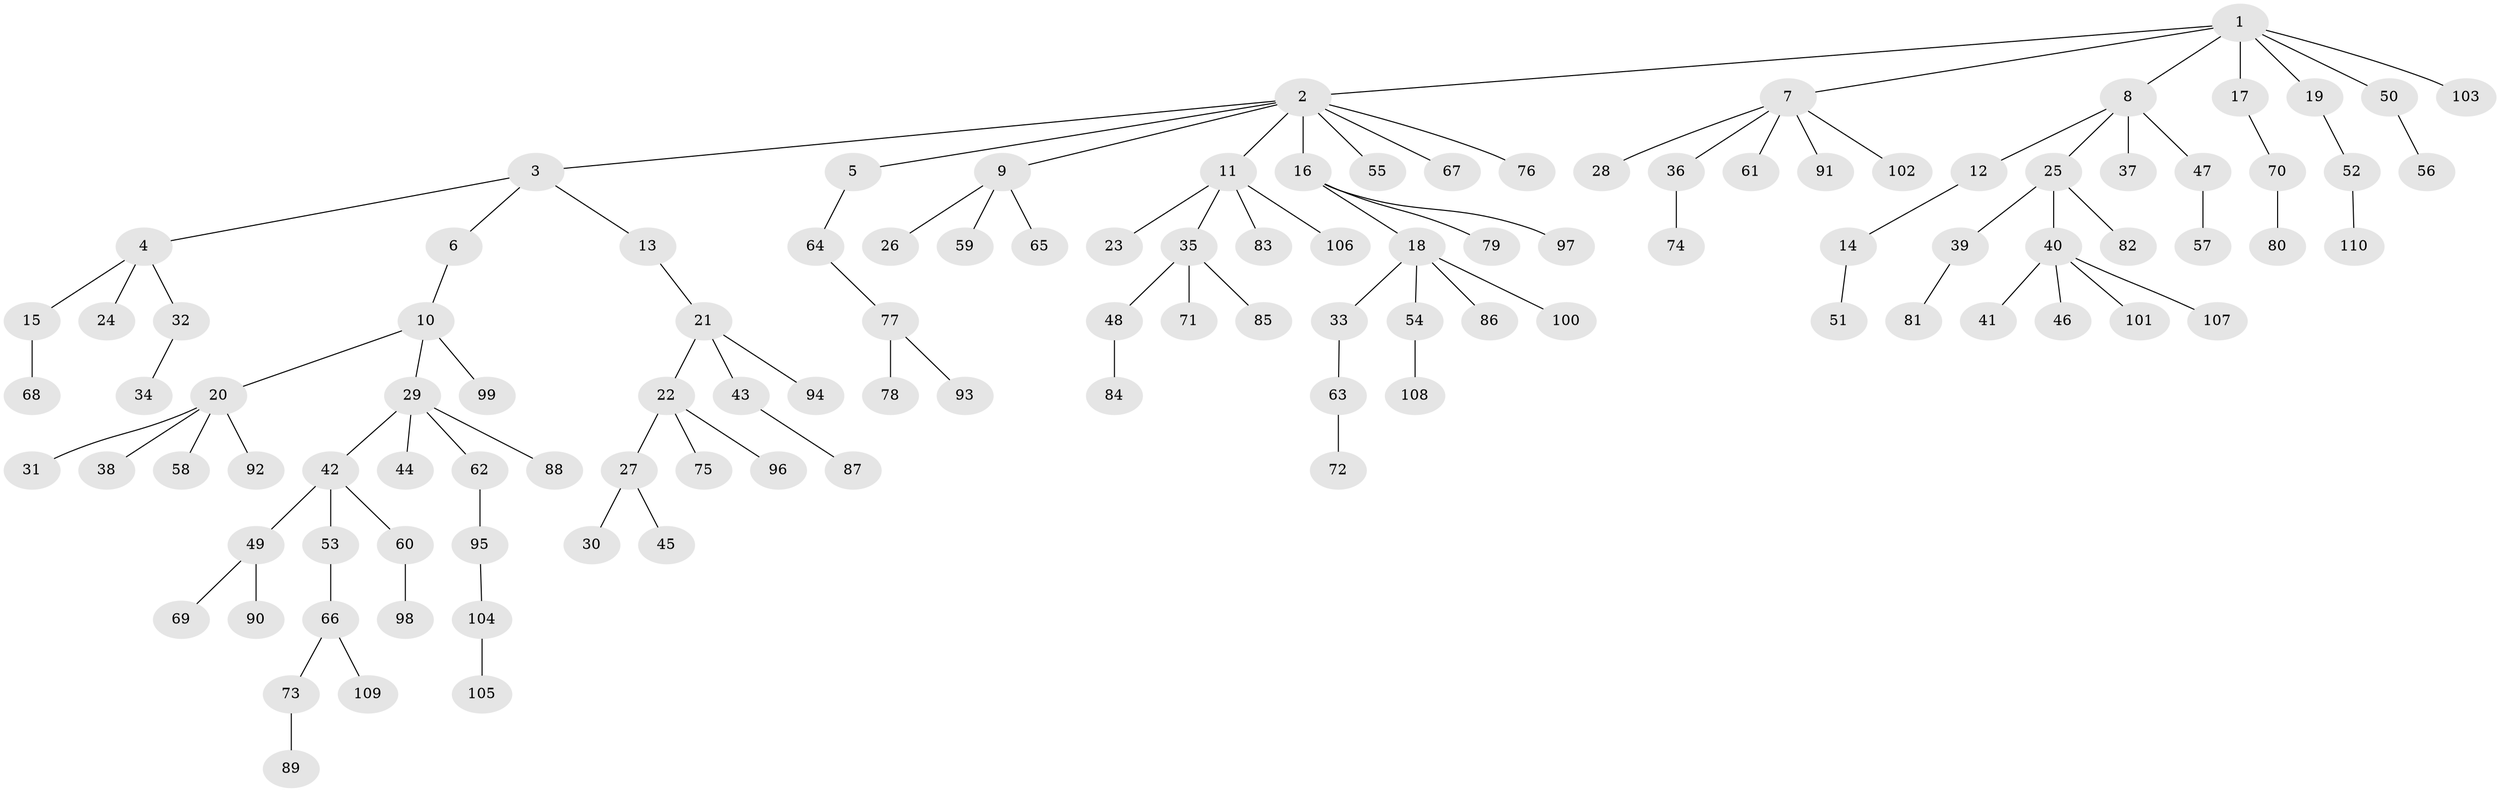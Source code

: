 // Generated by graph-tools (version 1.1) at 2025/50/03/09/25 03:50:20]
// undirected, 110 vertices, 109 edges
graph export_dot {
graph [start="1"]
  node [color=gray90,style=filled];
  1;
  2;
  3;
  4;
  5;
  6;
  7;
  8;
  9;
  10;
  11;
  12;
  13;
  14;
  15;
  16;
  17;
  18;
  19;
  20;
  21;
  22;
  23;
  24;
  25;
  26;
  27;
  28;
  29;
  30;
  31;
  32;
  33;
  34;
  35;
  36;
  37;
  38;
  39;
  40;
  41;
  42;
  43;
  44;
  45;
  46;
  47;
  48;
  49;
  50;
  51;
  52;
  53;
  54;
  55;
  56;
  57;
  58;
  59;
  60;
  61;
  62;
  63;
  64;
  65;
  66;
  67;
  68;
  69;
  70;
  71;
  72;
  73;
  74;
  75;
  76;
  77;
  78;
  79;
  80;
  81;
  82;
  83;
  84;
  85;
  86;
  87;
  88;
  89;
  90;
  91;
  92;
  93;
  94;
  95;
  96;
  97;
  98;
  99;
  100;
  101;
  102;
  103;
  104;
  105;
  106;
  107;
  108;
  109;
  110;
  1 -- 2;
  1 -- 7;
  1 -- 8;
  1 -- 17;
  1 -- 19;
  1 -- 50;
  1 -- 103;
  2 -- 3;
  2 -- 5;
  2 -- 9;
  2 -- 11;
  2 -- 16;
  2 -- 55;
  2 -- 67;
  2 -- 76;
  3 -- 4;
  3 -- 6;
  3 -- 13;
  4 -- 15;
  4 -- 24;
  4 -- 32;
  5 -- 64;
  6 -- 10;
  7 -- 28;
  7 -- 36;
  7 -- 61;
  7 -- 91;
  7 -- 102;
  8 -- 12;
  8 -- 25;
  8 -- 37;
  8 -- 47;
  9 -- 26;
  9 -- 59;
  9 -- 65;
  10 -- 20;
  10 -- 29;
  10 -- 99;
  11 -- 23;
  11 -- 35;
  11 -- 83;
  11 -- 106;
  12 -- 14;
  13 -- 21;
  14 -- 51;
  15 -- 68;
  16 -- 18;
  16 -- 79;
  16 -- 97;
  17 -- 70;
  18 -- 33;
  18 -- 54;
  18 -- 86;
  18 -- 100;
  19 -- 52;
  20 -- 31;
  20 -- 38;
  20 -- 58;
  20 -- 92;
  21 -- 22;
  21 -- 43;
  21 -- 94;
  22 -- 27;
  22 -- 75;
  22 -- 96;
  25 -- 39;
  25 -- 40;
  25 -- 82;
  27 -- 30;
  27 -- 45;
  29 -- 42;
  29 -- 44;
  29 -- 62;
  29 -- 88;
  32 -- 34;
  33 -- 63;
  35 -- 48;
  35 -- 71;
  35 -- 85;
  36 -- 74;
  39 -- 81;
  40 -- 41;
  40 -- 46;
  40 -- 101;
  40 -- 107;
  42 -- 49;
  42 -- 53;
  42 -- 60;
  43 -- 87;
  47 -- 57;
  48 -- 84;
  49 -- 69;
  49 -- 90;
  50 -- 56;
  52 -- 110;
  53 -- 66;
  54 -- 108;
  60 -- 98;
  62 -- 95;
  63 -- 72;
  64 -- 77;
  66 -- 73;
  66 -- 109;
  70 -- 80;
  73 -- 89;
  77 -- 78;
  77 -- 93;
  95 -- 104;
  104 -- 105;
}
